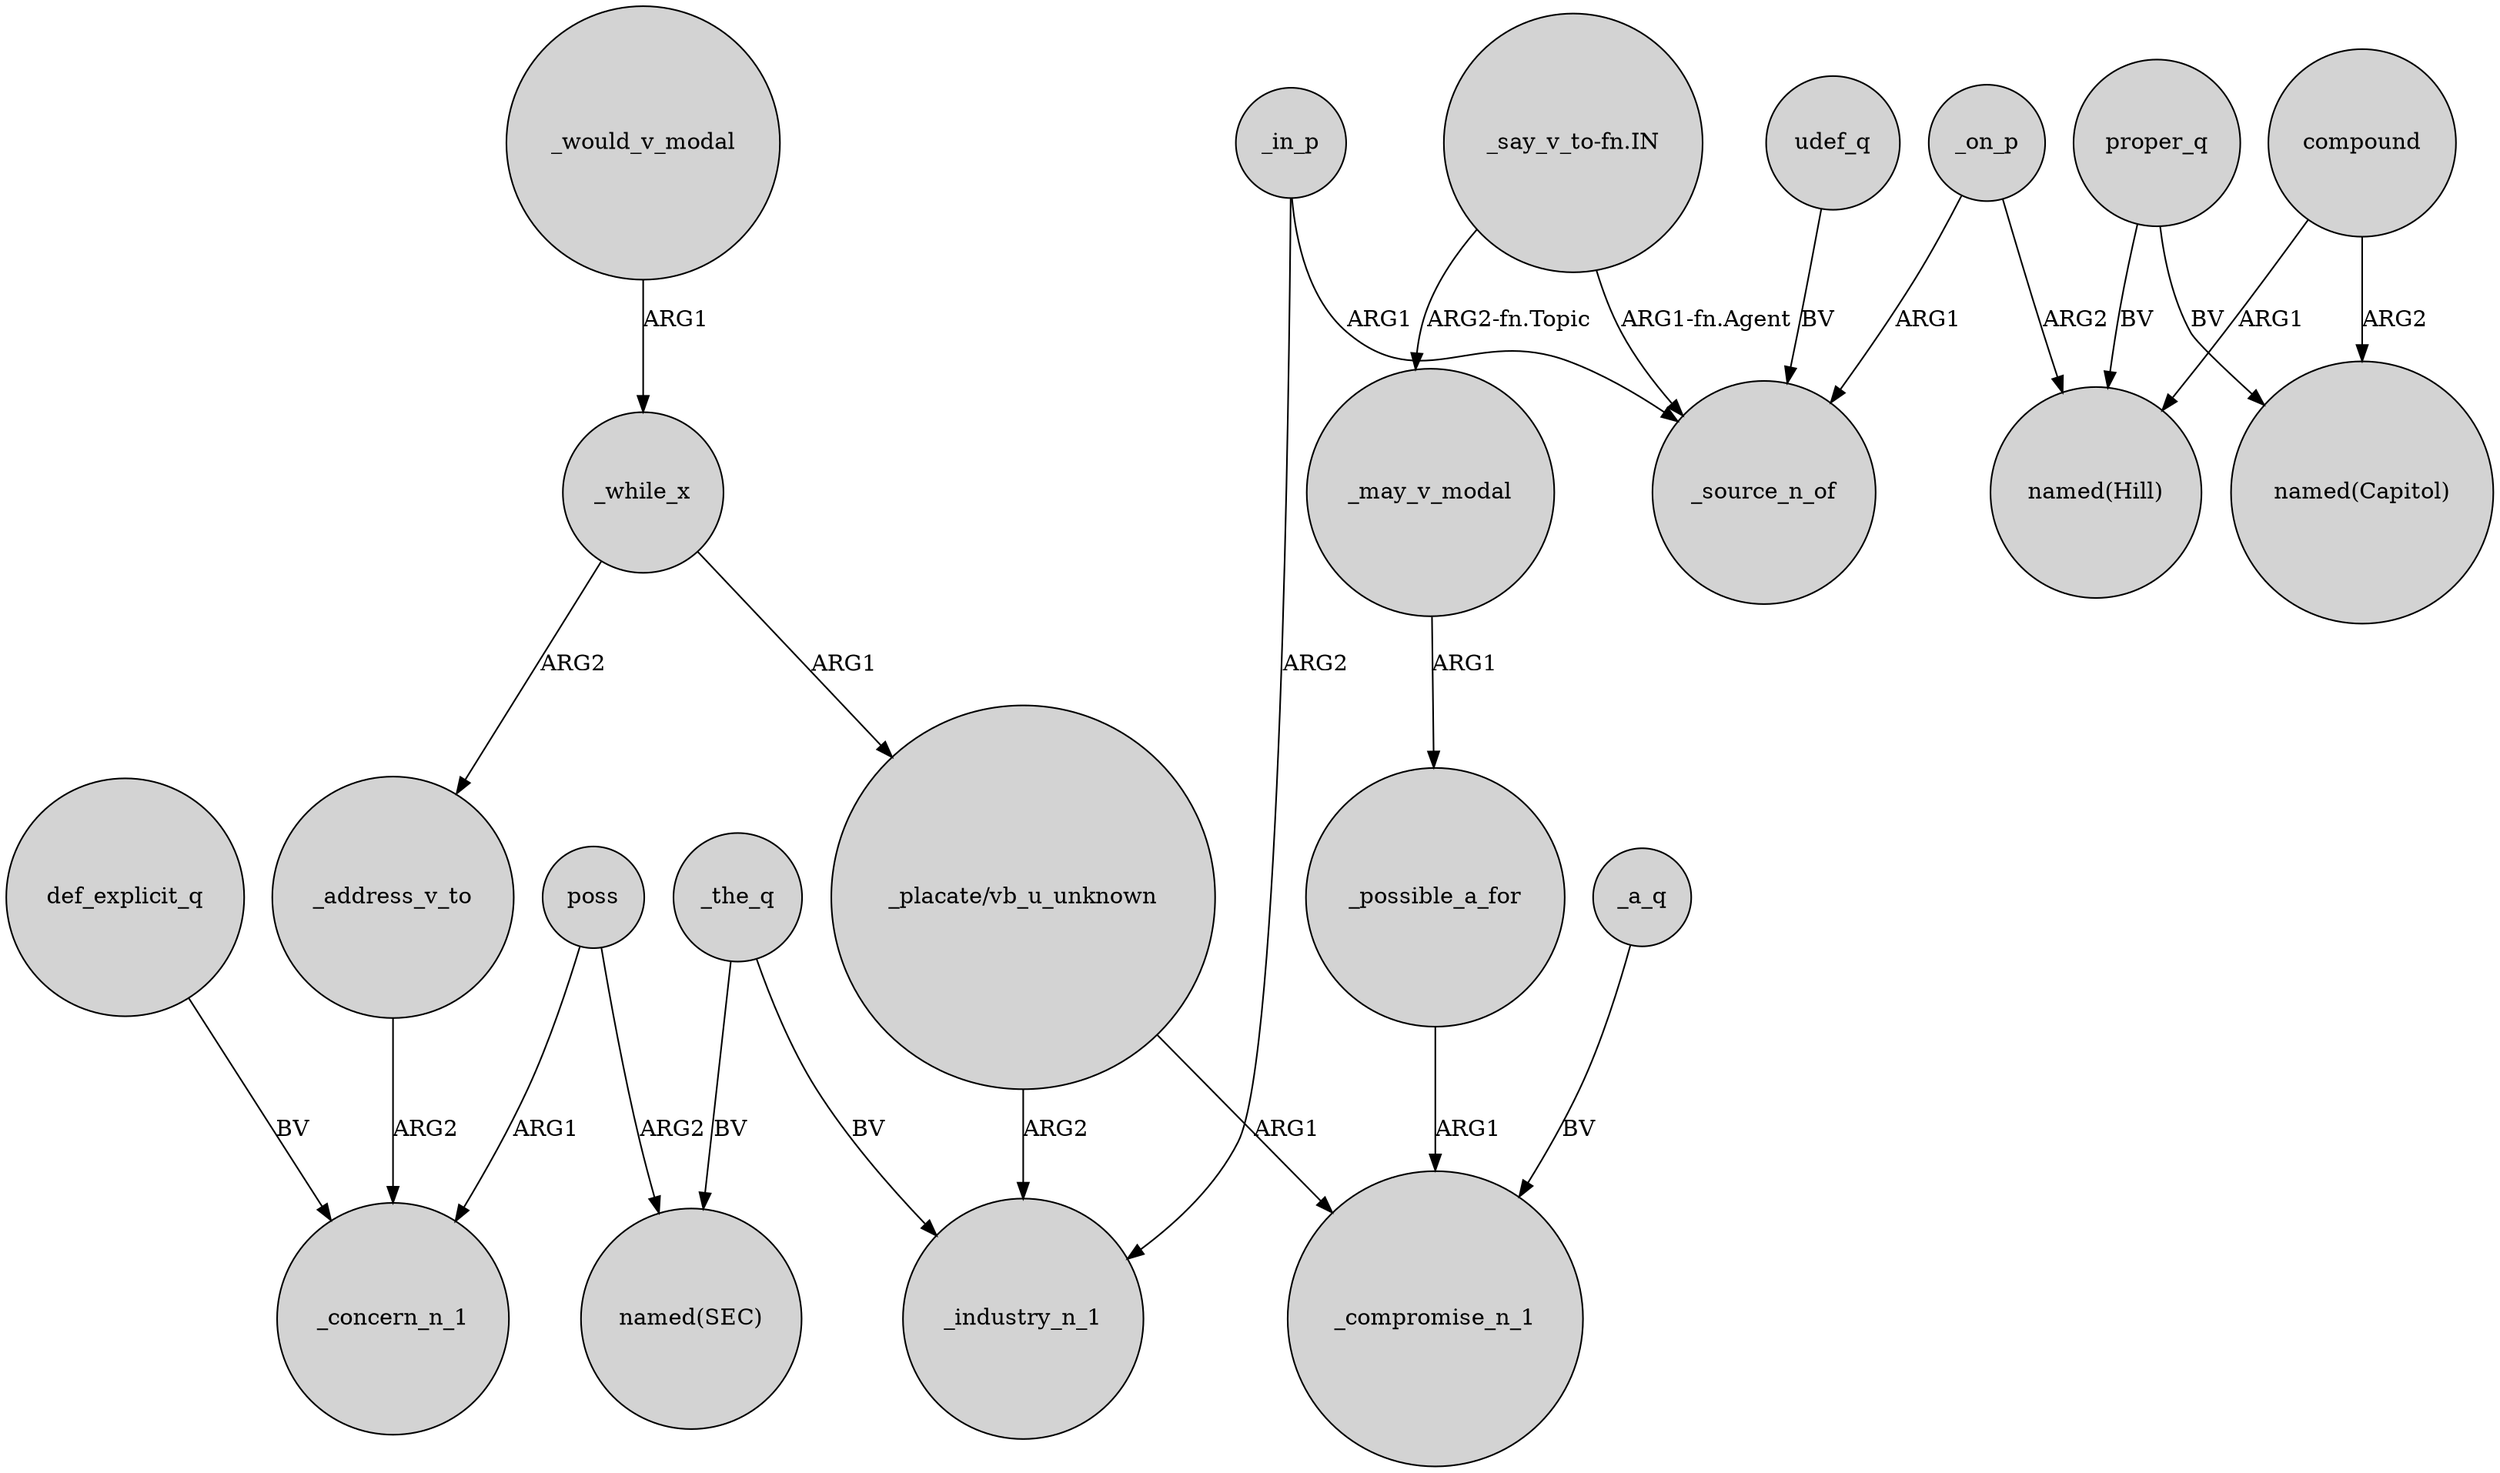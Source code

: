 digraph {
	node [shape=circle style=filled]
	_while_x -> _address_v_to [label=ARG2]
	def_explicit_q -> _concern_n_1 [label=BV]
	compound -> "named(Capitol)" [label=ARG2]
	_a_q -> _compromise_n_1 [label=BV]
	"_say_v_to-fn.IN" -> _source_n_of [label="ARG1-fn.Agent"]
	_in_p -> _industry_n_1 [label=ARG2]
	_on_p -> "named(Hill)" [label=ARG2]
	_while_x -> "_placate/vb_u_unknown" [label=ARG1]
	_the_q -> _industry_n_1 [label=BV]
	compound -> "named(Hill)" [label=ARG1]
	"_placate/vb_u_unknown" -> _industry_n_1 [label=ARG2]
	"_placate/vb_u_unknown" -> _compromise_n_1 [label=ARG1]
	poss -> _concern_n_1 [label=ARG1]
	"_say_v_to-fn.IN" -> _may_v_modal [label="ARG2-fn.Topic"]
	_on_p -> _source_n_of [label=ARG1]
	poss -> "named(SEC)" [label=ARG2]
	_in_p -> _source_n_of [label=ARG1]
	proper_q -> "named(Hill)" [label=BV]
	_possible_a_for -> _compromise_n_1 [label=ARG1]
	udef_q -> _source_n_of [label=BV]
	_would_v_modal -> _while_x [label=ARG1]
	_the_q -> "named(SEC)" [label=BV]
	_address_v_to -> _concern_n_1 [label=ARG2]
	_may_v_modal -> _possible_a_for [label=ARG1]
	proper_q -> "named(Capitol)" [label=BV]
}
